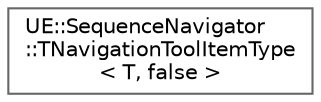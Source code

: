 digraph "Graphical Class Hierarchy"
{
 // INTERACTIVE_SVG=YES
 // LATEX_PDF_SIZE
  bgcolor="transparent";
  edge [fontname=Helvetica,fontsize=10,labelfontname=Helvetica,labelfontsize=10];
  node [fontname=Helvetica,fontsize=10,shape=box,height=0.2,width=0.4];
  rankdir="LR";
  Node0 [id="Node000000",label="UE::SequenceNavigator\l::TNavigationToolItemType\l\< T, false \>",height=0.2,width=0.4,color="grey40", fillcolor="white", style="filled",URL="$d1/d82/structUE_1_1SequenceNavigator_1_1TNavigationToolItemType_3_01T_00_01false_01_4.html",tooltip="No support for types that do not have a way to get their FNavigationToolItemTypeId."];
}
